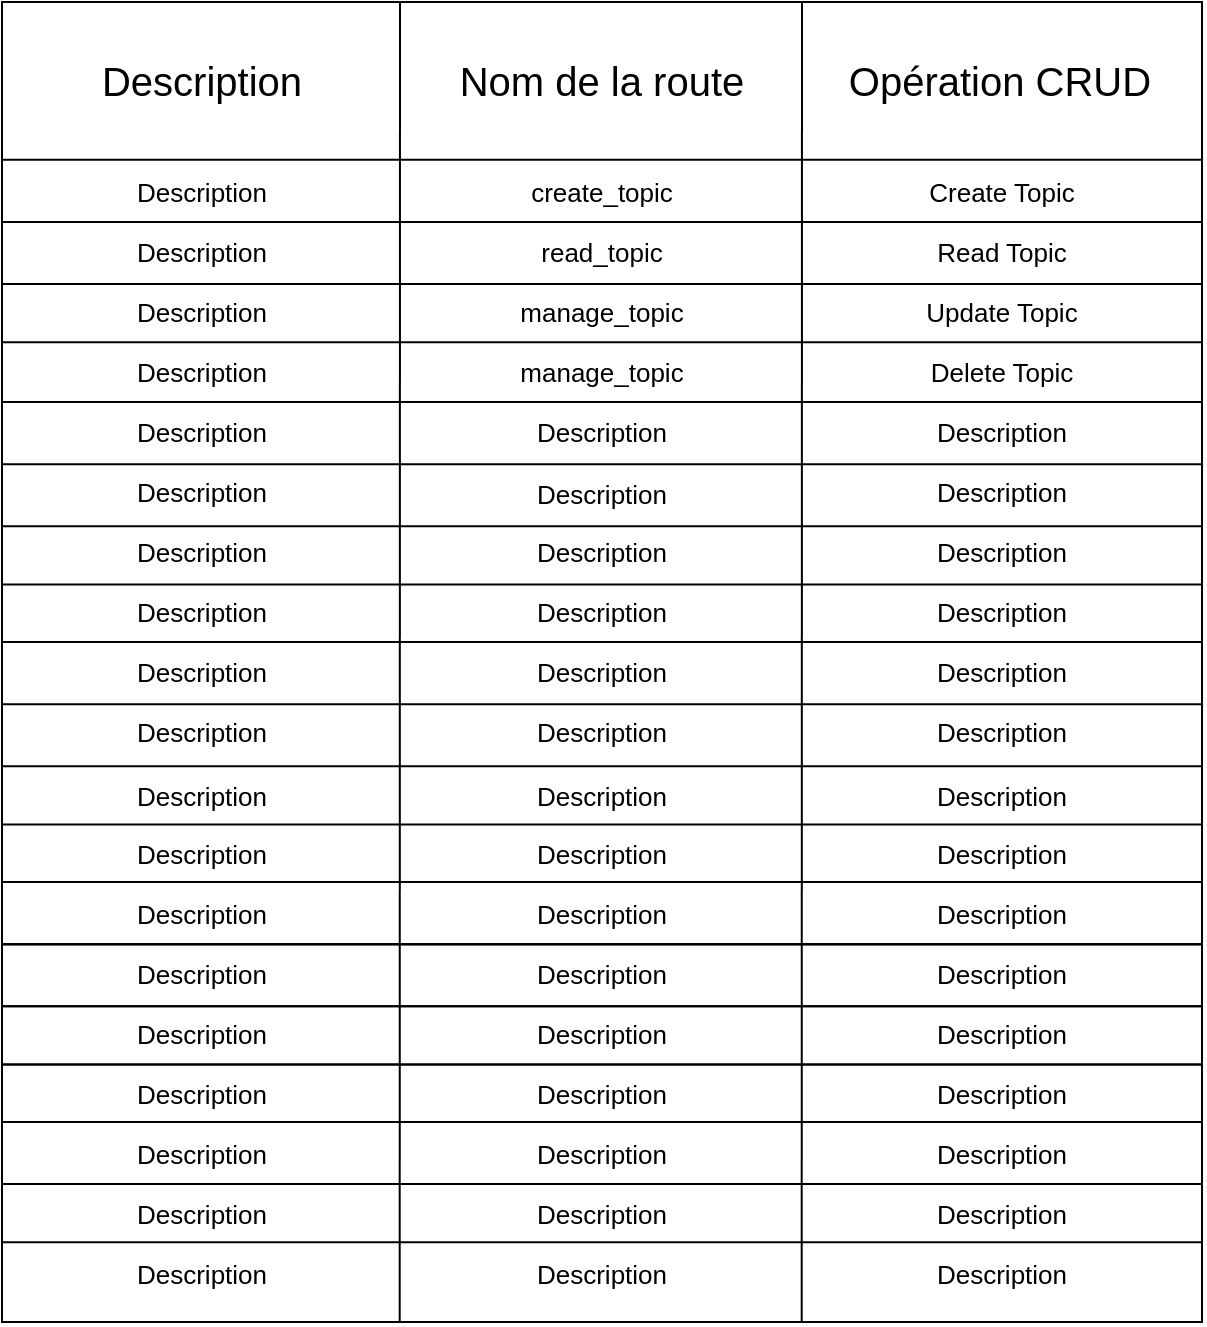 <mxfile version="17.1.2" type="device"><diagram id="2NZ8hXQLQXaGf_vULwwr" name="Page-1"><mxGraphModel dx="981" dy="519" grid="1" gridSize="10" guides="1" tooltips="1" connect="1" arrows="1" fold="1" page="1" pageScale="1" pageWidth="827" pageHeight="1169" math="0" shadow="0"><root><mxCell id="0"/><mxCell id="1" parent="0"/><mxCell id="YkmfEa0HRwxWb4XZnIhn-1" value="" style="rounded=0;whiteSpace=wrap;html=1;fillColor=none;" vertex="1" parent="1"><mxGeometry x="80" y="40" width="600" height="660" as="geometry"/></mxCell><mxCell id="YkmfEa0HRwxWb4XZnIhn-2" value="" style="endArrow=none;html=1;rounded=0;exitX=0.214;exitY=1;exitDx=0;exitDy=0;exitPerimeter=0;" edge="1" parent="1"><mxGeometry width="50" height="50" relative="1" as="geometry"><mxPoint x="278.84" y="700" as="sourcePoint"/><mxPoint x="279" y="40" as="targetPoint"/></mxGeometry></mxCell><mxCell id="YkmfEa0HRwxWb4XZnIhn-3" value="" style="endArrow=none;html=1;rounded=0;exitX=0.214;exitY=1;exitDx=0;exitDy=0;exitPerimeter=0;" edge="1" parent="1"><mxGeometry width="50" height="50" relative="1" as="geometry"><mxPoint x="479.84" y="700" as="sourcePoint"/><mxPoint x="480" y="40" as="targetPoint"/></mxGeometry></mxCell><mxCell id="YkmfEa0HRwxWb4XZnIhn-5" value="" style="endArrow=none;html=1;rounded=0;entryX=0;entryY=0.121;entryDx=0;entryDy=0;entryPerimeter=0;exitX=1;exitY=0.121;exitDx=0;exitDy=0;exitPerimeter=0;" edge="1" parent="1"><mxGeometry width="50" height="50" relative="1" as="geometry"><mxPoint x="680" y="118.86" as="sourcePoint"/><mxPoint x="80" y="118.86" as="targetPoint"/></mxGeometry></mxCell><mxCell id="YkmfEa0HRwxWb4XZnIhn-6" value="Description" style="text;html=1;strokeColor=none;fillColor=none;align=center;verticalAlign=middle;whiteSpace=wrap;rounded=0;fontSize=20;" vertex="1" parent="1"><mxGeometry x="110" y="64" width="140" height="30" as="geometry"/></mxCell><mxCell id="YkmfEa0HRwxWb4XZnIhn-7" value="Nom de la route" style="text;html=1;strokeColor=none;fillColor=none;align=center;verticalAlign=middle;whiteSpace=wrap;rounded=0;fontSize=20;" vertex="1" parent="1"><mxGeometry x="300" y="64" width="160" height="30" as="geometry"/></mxCell><mxCell id="YkmfEa0HRwxWb4XZnIhn-8" value="Opération CRUD" style="text;html=1;strokeColor=none;fillColor=none;align=center;verticalAlign=middle;whiteSpace=wrap;rounded=0;fontSize=20;" vertex="1" parent="1"><mxGeometry x="484" y="64" width="190" height="30" as="geometry"/></mxCell><mxCell id="YkmfEa0HRwxWb4XZnIhn-9" value="" style="endArrow=none;html=1;rounded=0;entryX=0;entryY=0.121;entryDx=0;entryDy=0;entryPerimeter=0;exitX=1;exitY=0.121;exitDx=0;exitDy=0;exitPerimeter=0;" edge="1" parent="1"><mxGeometry width="50" height="50" relative="1" as="geometry"><mxPoint x="680" y="150" as="sourcePoint"/><mxPoint x="80" y="150" as="targetPoint"/></mxGeometry></mxCell><mxCell id="YkmfEa0HRwxWb4XZnIhn-10" value="" style="endArrow=none;html=1;rounded=0;entryX=0;entryY=0.121;entryDx=0;entryDy=0;entryPerimeter=0;exitX=1;exitY=0.121;exitDx=0;exitDy=0;exitPerimeter=0;" edge="1" parent="1"><mxGeometry width="50" height="50" relative="1" as="geometry"><mxPoint x="680" y="181" as="sourcePoint"/><mxPoint x="80" y="181" as="targetPoint"/></mxGeometry></mxCell><mxCell id="YkmfEa0HRwxWb4XZnIhn-11" value="" style="endArrow=none;html=1;rounded=0;entryX=0;entryY=0.121;entryDx=0;entryDy=0;entryPerimeter=0;exitX=1;exitY=0.121;exitDx=0;exitDy=0;exitPerimeter=0;" edge="1" parent="1"><mxGeometry width="50" height="50" relative="1" as="geometry"><mxPoint x="680" y="210.14" as="sourcePoint"/><mxPoint x="80" y="210.14" as="targetPoint"/></mxGeometry></mxCell><mxCell id="YkmfEa0HRwxWb4XZnIhn-12" value="" style="endArrow=none;html=1;rounded=0;entryX=0;entryY=0.121;entryDx=0;entryDy=0;entryPerimeter=0;exitX=1;exitY=0.121;exitDx=0;exitDy=0;exitPerimeter=0;" edge="1" parent="1"><mxGeometry width="50" height="50" relative="1" as="geometry"><mxPoint x="680" y="240" as="sourcePoint"/><mxPoint x="80" y="240" as="targetPoint"/></mxGeometry></mxCell><mxCell id="YkmfEa0HRwxWb4XZnIhn-13" value="" style="endArrow=none;html=1;rounded=0;entryX=0;entryY=0.121;entryDx=0;entryDy=0;entryPerimeter=0;exitX=1;exitY=0.121;exitDx=0;exitDy=0;exitPerimeter=0;" edge="1" parent="1"><mxGeometry width="50" height="50" relative="1" as="geometry"><mxPoint x="680" y="271.14" as="sourcePoint"/><mxPoint x="80" y="271.14" as="targetPoint"/></mxGeometry></mxCell><mxCell id="YkmfEa0HRwxWb4XZnIhn-14" value="" style="endArrow=none;html=1;rounded=0;entryX=0;entryY=0.121;entryDx=0;entryDy=0;entryPerimeter=0;exitX=1;exitY=0.121;exitDx=0;exitDy=0;exitPerimeter=0;" edge="1" parent="1"><mxGeometry width="50" height="50" relative="1" as="geometry"><mxPoint x="680" y="302.14" as="sourcePoint"/><mxPoint x="80" y="302.14" as="targetPoint"/></mxGeometry></mxCell><mxCell id="YkmfEa0HRwxWb4XZnIhn-15" value="" style="endArrow=none;html=1;rounded=0;entryX=0;entryY=0.121;entryDx=0;entryDy=0;entryPerimeter=0;exitX=1;exitY=0.121;exitDx=0;exitDy=0;exitPerimeter=0;" edge="1" parent="1"><mxGeometry width="50" height="50" relative="1" as="geometry"><mxPoint x="680" y="331.28" as="sourcePoint"/><mxPoint x="80" y="331.28" as="targetPoint"/></mxGeometry></mxCell><mxCell id="YkmfEa0HRwxWb4XZnIhn-16" value="" style="endArrow=none;html=1;rounded=0;entryX=0;entryY=0.121;entryDx=0;entryDy=0;entryPerimeter=0;exitX=1;exitY=0.121;exitDx=0;exitDy=0;exitPerimeter=0;" edge="1" parent="1"><mxGeometry width="50" height="50" relative="1" as="geometry"><mxPoint x="680" y="360" as="sourcePoint"/><mxPoint x="80" y="360" as="targetPoint"/></mxGeometry></mxCell><mxCell id="YkmfEa0HRwxWb4XZnIhn-17" value="" style="endArrow=none;html=1;rounded=0;entryX=0;entryY=0.121;entryDx=0;entryDy=0;entryPerimeter=0;exitX=1;exitY=0.121;exitDx=0;exitDy=0;exitPerimeter=0;" edge="1" parent="1"><mxGeometry width="50" height="50" relative="1" as="geometry"><mxPoint x="680" y="391.14" as="sourcePoint"/><mxPoint x="80" y="391.14" as="targetPoint"/></mxGeometry></mxCell><mxCell id="YkmfEa0HRwxWb4XZnIhn-18" value="" style="endArrow=none;html=1;rounded=0;entryX=0;entryY=0.121;entryDx=0;entryDy=0;entryPerimeter=0;exitX=1;exitY=0.121;exitDx=0;exitDy=0;exitPerimeter=0;" edge="1" parent="1"><mxGeometry width="50" height="50" relative="1" as="geometry"><mxPoint x="680" y="422.14" as="sourcePoint"/><mxPoint x="80" y="422.14" as="targetPoint"/></mxGeometry></mxCell><mxCell id="YkmfEa0HRwxWb4XZnIhn-19" value="" style="endArrow=none;html=1;rounded=0;entryX=0;entryY=0.121;entryDx=0;entryDy=0;entryPerimeter=0;exitX=1;exitY=0.121;exitDx=0;exitDy=0;exitPerimeter=0;" edge="1" parent="1"><mxGeometry width="50" height="50" relative="1" as="geometry"><mxPoint x="680" y="451.28" as="sourcePoint"/><mxPoint x="80" y="451.28" as="targetPoint"/></mxGeometry></mxCell><mxCell id="YkmfEa0HRwxWb4XZnIhn-20" value="" style="endArrow=none;html=1;rounded=0;entryX=0;entryY=0.121;entryDx=0;entryDy=0;entryPerimeter=0;exitX=1;exitY=0.121;exitDx=0;exitDy=0;exitPerimeter=0;" edge="1" parent="1"><mxGeometry width="50" height="50" relative="1" as="geometry"><mxPoint x="680" y="480" as="sourcePoint"/><mxPoint x="80" y="480" as="targetPoint"/></mxGeometry></mxCell><mxCell id="YkmfEa0HRwxWb4XZnIhn-21" value="" style="endArrow=none;html=1;rounded=0;entryX=0;entryY=0.121;entryDx=0;entryDy=0;entryPerimeter=0;exitX=1;exitY=0.121;exitDx=0;exitDy=0;exitPerimeter=0;" edge="1" parent="1"><mxGeometry width="50" height="50" relative="1" as="geometry"><mxPoint x="680" y="511.14" as="sourcePoint"/><mxPoint x="80" y="511.14" as="targetPoint"/></mxGeometry></mxCell><mxCell id="YkmfEa0HRwxWb4XZnIhn-22" value="" style="endArrow=none;html=1;rounded=0;entryX=0;entryY=0.121;entryDx=0;entryDy=0;entryPerimeter=0;exitX=1;exitY=0.121;exitDx=0;exitDy=0;exitPerimeter=0;" edge="1" parent="1"><mxGeometry width="50" height="50" relative="1" as="geometry"><mxPoint x="680" y="542.14" as="sourcePoint"/><mxPoint x="80" y="542.14" as="targetPoint"/></mxGeometry></mxCell><mxCell id="YkmfEa0HRwxWb4XZnIhn-23" value="" style="endArrow=none;html=1;rounded=0;entryX=0;entryY=0.121;entryDx=0;entryDy=0;entryPerimeter=0;exitX=1;exitY=0.121;exitDx=0;exitDy=0;exitPerimeter=0;" edge="1" parent="1"><mxGeometry width="50" height="50" relative="1" as="geometry"><mxPoint x="680" y="571.28" as="sourcePoint"/><mxPoint x="80" y="571.28" as="targetPoint"/></mxGeometry></mxCell><mxCell id="YkmfEa0HRwxWb4XZnIhn-26" value="" style="endArrow=none;html=1;rounded=0;entryX=0;entryY=0.121;entryDx=0;entryDy=0;entryPerimeter=0;exitX=1;exitY=0.121;exitDx=0;exitDy=0;exitPerimeter=0;" edge="1" parent="1"><mxGeometry width="50" height="50" relative="1" as="geometry"><mxPoint x="680" y="511.14" as="sourcePoint"/><mxPoint x="80" y="511.14" as="targetPoint"/></mxGeometry></mxCell><mxCell id="YkmfEa0HRwxWb4XZnIhn-29" value="" style="endArrow=none;html=1;rounded=0;entryX=0;entryY=0.121;entryDx=0;entryDy=0;entryPerimeter=0;exitX=1;exitY=0.121;exitDx=0;exitDy=0;exitPerimeter=0;" edge="1" parent="1"><mxGeometry width="50" height="50" relative="1" as="geometry"><mxPoint x="680" y="571.28" as="sourcePoint"/><mxPoint x="80" y="571.28" as="targetPoint"/></mxGeometry></mxCell><mxCell id="YkmfEa0HRwxWb4XZnIhn-30" value="" style="endArrow=none;html=1;rounded=0;entryX=0;entryY=0.121;entryDx=0;entryDy=0;entryPerimeter=0;exitX=1;exitY=0.121;exitDx=0;exitDy=0;exitPerimeter=0;" edge="1" parent="1"><mxGeometry width="50" height="50" relative="1" as="geometry"><mxPoint x="680" y="542.14" as="sourcePoint"/><mxPoint x="80" y="542.14" as="targetPoint"/></mxGeometry></mxCell><mxCell id="YkmfEa0HRwxWb4XZnIhn-31" value="" style="endArrow=none;html=1;rounded=0;entryX=0;entryY=0.121;entryDx=0;entryDy=0;entryPerimeter=0;exitX=1;exitY=0.121;exitDx=0;exitDy=0;exitPerimeter=0;" edge="1" parent="1"><mxGeometry width="50" height="50" relative="1" as="geometry"><mxPoint x="680" y="511.14" as="sourcePoint"/><mxPoint x="80" y="511.14" as="targetPoint"/></mxGeometry></mxCell><mxCell id="YkmfEa0HRwxWb4XZnIhn-32" value="" style="endArrow=none;html=1;rounded=0;entryX=0;entryY=0.121;entryDx=0;entryDy=0;entryPerimeter=0;exitX=1;exitY=0.121;exitDx=0;exitDy=0;exitPerimeter=0;" edge="1" parent="1"><mxGeometry width="50" height="50" relative="1" as="geometry"><mxPoint x="680" y="660.14" as="sourcePoint"/><mxPoint x="80" y="660.14" as="targetPoint"/></mxGeometry></mxCell><mxCell id="YkmfEa0HRwxWb4XZnIhn-33" value="" style="endArrow=none;html=1;rounded=0;entryX=0;entryY=0.121;entryDx=0;entryDy=0;entryPerimeter=0;exitX=1;exitY=0.121;exitDx=0;exitDy=0;exitPerimeter=0;" edge="1" parent="1"><mxGeometry width="50" height="50" relative="1" as="geometry"><mxPoint x="680" y="631.0" as="sourcePoint"/><mxPoint x="80" y="631.0" as="targetPoint"/></mxGeometry></mxCell><mxCell id="YkmfEa0HRwxWb4XZnIhn-34" value="" style="endArrow=none;html=1;rounded=0;entryX=0;entryY=0.121;entryDx=0;entryDy=0;entryPerimeter=0;exitX=1;exitY=0.121;exitDx=0;exitDy=0;exitPerimeter=0;" edge="1" parent="1"><mxGeometry width="50" height="50" relative="1" as="geometry"><mxPoint x="680" y="600.0" as="sourcePoint"/><mxPoint x="80" y="600.0" as="targetPoint"/></mxGeometry></mxCell><mxCell id="YkmfEa0HRwxWb4XZnIhn-35" value="Description" style="text;html=1;strokeColor=none;fillColor=none;align=center;verticalAlign=middle;whiteSpace=wrap;rounded=0;fontSize=13;" vertex="1" parent="1"><mxGeometry x="80" y="120" width="200" height="30" as="geometry"/></mxCell><mxCell id="YkmfEa0HRwxWb4XZnIhn-36" value="create_topic" style="text;html=1;strokeColor=none;fillColor=none;align=center;verticalAlign=middle;whiteSpace=wrap;rounded=0;fontSize=13;" vertex="1" parent="1"><mxGeometry x="280" y="120" width="200" height="30" as="geometry"/></mxCell><mxCell id="YkmfEa0HRwxWb4XZnIhn-37" value="Create Topic" style="text;html=1;strokeColor=none;fillColor=none;align=center;verticalAlign=middle;whiteSpace=wrap;rounded=0;fontSize=13;" vertex="1" parent="1"><mxGeometry x="480" y="120" width="200" height="30" as="geometry"/></mxCell><mxCell id="YkmfEa0HRwxWb4XZnIhn-38" value="Description" style="text;html=1;strokeColor=none;fillColor=none;align=center;verticalAlign=middle;whiteSpace=wrap;rounded=0;fontSize=13;" vertex="1" parent="1"><mxGeometry x="80" y="150" width="200" height="30" as="geometry"/></mxCell><mxCell id="YkmfEa0HRwxWb4XZnIhn-39" value="read_topic" style="text;html=1;strokeColor=none;fillColor=none;align=center;verticalAlign=middle;whiteSpace=wrap;rounded=0;fontSize=13;" vertex="1" parent="1"><mxGeometry x="280" y="150" width="200" height="30" as="geometry"/></mxCell><mxCell id="YkmfEa0HRwxWb4XZnIhn-40" value="Read Topic" style="text;html=1;strokeColor=none;fillColor=none;align=center;verticalAlign=middle;whiteSpace=wrap;rounded=0;fontSize=13;" vertex="1" parent="1"><mxGeometry x="480" y="150" width="200" height="30" as="geometry"/></mxCell><mxCell id="YkmfEa0HRwxWb4XZnIhn-41" value="Description" style="text;html=1;strokeColor=none;fillColor=none;align=center;verticalAlign=middle;whiteSpace=wrap;rounded=0;fontSize=13;" vertex="1" parent="1"><mxGeometry x="80" y="180" width="200" height="30" as="geometry"/></mxCell><mxCell id="YkmfEa0HRwxWb4XZnIhn-42" value="manage_topic" style="text;html=1;strokeColor=none;fillColor=none;align=center;verticalAlign=middle;whiteSpace=wrap;rounded=0;fontSize=13;" vertex="1" parent="1"><mxGeometry x="280" y="180" width="200" height="30" as="geometry"/></mxCell><mxCell id="YkmfEa0HRwxWb4XZnIhn-43" value="Update Topic" style="text;html=1;strokeColor=none;fillColor=none;align=center;verticalAlign=middle;whiteSpace=wrap;rounded=0;fontSize=13;" vertex="1" parent="1"><mxGeometry x="480" y="180" width="200" height="30" as="geometry"/></mxCell><mxCell id="YkmfEa0HRwxWb4XZnIhn-44" value="Description" style="text;html=1;strokeColor=none;fillColor=none;align=center;verticalAlign=middle;whiteSpace=wrap;rounded=0;fontSize=13;" vertex="1" parent="1"><mxGeometry x="80" y="210" width="200" height="30" as="geometry"/></mxCell><mxCell id="YkmfEa0HRwxWb4XZnIhn-45" value="manage_topic" style="text;html=1;strokeColor=none;fillColor=none;align=center;verticalAlign=middle;whiteSpace=wrap;rounded=0;fontSize=13;" vertex="1" parent="1"><mxGeometry x="280" y="210" width="200" height="30" as="geometry"/></mxCell><mxCell id="YkmfEa0HRwxWb4XZnIhn-46" value="Delete Topic" style="text;html=1;strokeColor=none;fillColor=none;align=center;verticalAlign=middle;whiteSpace=wrap;rounded=0;fontSize=13;" vertex="1" parent="1"><mxGeometry x="480" y="210" width="200" height="30" as="geometry"/></mxCell><mxCell id="YkmfEa0HRwxWb4XZnIhn-67" value="Description" style="text;html=1;strokeColor=none;fillColor=none;align=center;verticalAlign=middle;whiteSpace=wrap;rounded=0;fontSize=13;" vertex="1" parent="1"><mxGeometry x="80" y="240" width="200" height="30" as="geometry"/></mxCell><mxCell id="YkmfEa0HRwxWb4XZnIhn-68" value="Description" style="text;html=1;strokeColor=none;fillColor=none;align=center;verticalAlign=middle;whiteSpace=wrap;rounded=0;fontSize=13;" vertex="1" parent="1"><mxGeometry x="80" y="270" width="200" height="30" as="geometry"/></mxCell><mxCell id="YkmfEa0HRwxWb4XZnIhn-69" value="Description" style="text;html=1;strokeColor=none;fillColor=none;align=center;verticalAlign=middle;whiteSpace=wrap;rounded=0;fontSize=13;" vertex="1" parent="1"><mxGeometry x="80" y="300" width="200" height="30" as="geometry"/></mxCell><mxCell id="YkmfEa0HRwxWb4XZnIhn-70" value="Description" style="text;html=1;strokeColor=none;fillColor=none;align=center;verticalAlign=middle;whiteSpace=wrap;rounded=0;fontSize=13;" vertex="1" parent="1"><mxGeometry x="80" y="330" width="200" height="30" as="geometry"/></mxCell><mxCell id="YkmfEa0HRwxWb4XZnIhn-71" value="Description" style="text;html=1;strokeColor=none;fillColor=none;align=center;verticalAlign=middle;whiteSpace=wrap;rounded=0;fontSize=13;" vertex="1" parent="1"><mxGeometry x="280" y="330" width="200" height="30" as="geometry"/></mxCell><mxCell id="YkmfEa0HRwxWb4XZnIhn-72" value="Description" style="text;html=1;strokeColor=none;fillColor=none;align=center;verticalAlign=middle;whiteSpace=wrap;rounded=0;fontSize=13;" vertex="1" parent="1"><mxGeometry x="480" y="330" width="200" height="30" as="geometry"/></mxCell><mxCell id="YkmfEa0HRwxWb4XZnIhn-73" value="Description" style="text;html=1;strokeColor=none;fillColor=none;align=center;verticalAlign=middle;whiteSpace=wrap;rounded=0;fontSize=13;" vertex="1" parent="1"><mxGeometry x="280" y="240" width="200" height="30" as="geometry"/></mxCell><mxCell id="YkmfEa0HRwxWb4XZnIhn-74" value="Description" style="text;html=1;strokeColor=none;fillColor=none;align=center;verticalAlign=middle;whiteSpace=wrap;rounded=0;fontSize=13;" vertex="1" parent="1"><mxGeometry x="280" y="300" width="200" height="30" as="geometry"/></mxCell><mxCell id="YkmfEa0HRwxWb4XZnIhn-75" value="Description" style="text;html=1;strokeColor=none;fillColor=none;align=center;verticalAlign=middle;whiteSpace=wrap;rounded=0;fontSize=13;" vertex="1" parent="1"><mxGeometry x="480" y="300" width="200" height="30" as="geometry"/></mxCell><mxCell id="YkmfEa0HRwxWb4XZnIhn-76" value="Description" style="text;html=1;strokeColor=none;fillColor=none;align=center;verticalAlign=middle;whiteSpace=wrap;rounded=0;fontSize=13;" vertex="1" parent="1"><mxGeometry x="480" y="270" width="200" height="30" as="geometry"/></mxCell><mxCell id="YkmfEa0HRwxWb4XZnIhn-77" value="Description" style="text;html=1;strokeColor=none;fillColor=none;align=center;verticalAlign=middle;whiteSpace=wrap;rounded=0;fontSize=13;" vertex="1" parent="1"><mxGeometry x="480" y="240" width="200" height="30" as="geometry"/></mxCell><mxCell id="YkmfEa0HRwxWb4XZnIhn-78" value="Description" style="text;html=1;strokeColor=none;fillColor=none;align=center;verticalAlign=middle;whiteSpace=wrap;rounded=0;fontSize=13;" vertex="1" parent="1"><mxGeometry x="280" y="271" width="200" height="30" as="geometry"/></mxCell><mxCell id="YkmfEa0HRwxWb4XZnIhn-102" value="Description" style="text;html=1;strokeColor=none;fillColor=none;align=center;verticalAlign=middle;whiteSpace=wrap;rounded=0;fontSize=13;" vertex="1" parent="1"><mxGeometry x="80" y="360" width="200" height="30" as="geometry"/></mxCell><mxCell id="YkmfEa0HRwxWb4XZnIhn-103" value="Description" style="text;html=1;strokeColor=none;fillColor=none;align=center;verticalAlign=middle;whiteSpace=wrap;rounded=0;fontSize=13;" vertex="1" parent="1"><mxGeometry x="280" y="360" width="200" height="30" as="geometry"/></mxCell><mxCell id="YkmfEa0HRwxWb4XZnIhn-104" value="Description" style="text;html=1;strokeColor=none;fillColor=none;align=center;verticalAlign=middle;whiteSpace=wrap;rounded=0;fontSize=13;" vertex="1" parent="1"><mxGeometry x="480" y="360" width="200" height="30" as="geometry"/></mxCell><mxCell id="YkmfEa0HRwxWb4XZnIhn-105" value="Description" style="text;html=1;strokeColor=none;fillColor=none;align=center;verticalAlign=middle;whiteSpace=wrap;rounded=0;fontSize=13;" vertex="1" parent="1"><mxGeometry x="80" y="390" width="200" height="30" as="geometry"/></mxCell><mxCell id="YkmfEa0HRwxWb4XZnIhn-106" value="Description" style="text;html=1;strokeColor=none;fillColor=none;align=center;verticalAlign=middle;whiteSpace=wrap;rounded=0;fontSize=13;" vertex="1" parent="1"><mxGeometry x="280" y="390" width="200" height="30" as="geometry"/></mxCell><mxCell id="YkmfEa0HRwxWb4XZnIhn-107" value="Description" style="text;html=1;strokeColor=none;fillColor=none;align=center;verticalAlign=middle;whiteSpace=wrap;rounded=0;fontSize=13;" vertex="1" parent="1"><mxGeometry x="480" y="390" width="200" height="30" as="geometry"/></mxCell><mxCell id="YkmfEa0HRwxWb4XZnIhn-108" value="Description" style="text;html=1;strokeColor=none;fillColor=none;align=center;verticalAlign=middle;whiteSpace=wrap;rounded=0;fontSize=13;" vertex="1" parent="1"><mxGeometry x="80" y="422" width="200" height="30" as="geometry"/></mxCell><mxCell id="YkmfEa0HRwxWb4XZnIhn-109" value="Description" style="text;html=1;strokeColor=none;fillColor=none;align=center;verticalAlign=middle;whiteSpace=wrap;rounded=0;fontSize=13;" vertex="1" parent="1"><mxGeometry x="280" y="422" width="200" height="30" as="geometry"/></mxCell><mxCell id="YkmfEa0HRwxWb4XZnIhn-110" value="Description" style="text;html=1;strokeColor=none;fillColor=none;align=center;verticalAlign=middle;whiteSpace=wrap;rounded=0;fontSize=13;" vertex="1" parent="1"><mxGeometry x="480" y="422" width="200" height="30" as="geometry"/></mxCell><mxCell id="YkmfEa0HRwxWb4XZnIhn-111" value="Description" style="text;html=1;strokeColor=none;fillColor=none;align=center;verticalAlign=middle;whiteSpace=wrap;rounded=0;fontSize=13;" vertex="1" parent="1"><mxGeometry x="80" y="451" width="200" height="30" as="geometry"/></mxCell><mxCell id="YkmfEa0HRwxWb4XZnIhn-112" value="Description" style="text;html=1;strokeColor=none;fillColor=none;align=center;verticalAlign=middle;whiteSpace=wrap;rounded=0;fontSize=13;" vertex="1" parent="1"><mxGeometry x="280" y="451" width="200" height="30" as="geometry"/></mxCell><mxCell id="YkmfEa0HRwxWb4XZnIhn-113" value="Description" style="text;html=1;strokeColor=none;fillColor=none;align=center;verticalAlign=middle;whiteSpace=wrap;rounded=0;fontSize=13;" vertex="1" parent="1"><mxGeometry x="480" y="451" width="200" height="30" as="geometry"/></mxCell><mxCell id="YkmfEa0HRwxWb4XZnIhn-114" value="Description" style="text;html=1;strokeColor=none;fillColor=none;align=center;verticalAlign=middle;whiteSpace=wrap;rounded=0;fontSize=13;" vertex="1" parent="1"><mxGeometry x="80" y="481" width="200" height="30" as="geometry"/></mxCell><mxCell id="YkmfEa0HRwxWb4XZnIhn-115" value="Description" style="text;html=1;strokeColor=none;fillColor=none;align=center;verticalAlign=middle;whiteSpace=wrap;rounded=0;fontSize=13;" vertex="1" parent="1"><mxGeometry x="280" y="481" width="200" height="30" as="geometry"/></mxCell><mxCell id="YkmfEa0HRwxWb4XZnIhn-116" value="Description" style="text;html=1;strokeColor=none;fillColor=none;align=center;verticalAlign=middle;whiteSpace=wrap;rounded=0;fontSize=13;" vertex="1" parent="1"><mxGeometry x="480" y="481" width="200" height="30" as="geometry"/></mxCell><mxCell id="YkmfEa0HRwxWb4XZnIhn-117" value="Description" style="text;html=1;strokeColor=none;fillColor=none;align=center;verticalAlign=middle;whiteSpace=wrap;rounded=0;fontSize=13;" vertex="1" parent="1"><mxGeometry x="80" y="511" width="200" height="30" as="geometry"/></mxCell><mxCell id="YkmfEa0HRwxWb4XZnIhn-118" value="Description" style="text;html=1;strokeColor=none;fillColor=none;align=center;verticalAlign=middle;whiteSpace=wrap;rounded=0;fontSize=13;" vertex="1" parent="1"><mxGeometry x="280" y="511" width="200" height="30" as="geometry"/></mxCell><mxCell id="YkmfEa0HRwxWb4XZnIhn-119" value="Description" style="text;html=1;strokeColor=none;fillColor=none;align=center;verticalAlign=middle;whiteSpace=wrap;rounded=0;fontSize=13;" vertex="1" parent="1"><mxGeometry x="480" y="511" width="200" height="30" as="geometry"/></mxCell><mxCell id="YkmfEa0HRwxWb4XZnIhn-120" value="Description" style="text;html=1;strokeColor=none;fillColor=none;align=center;verticalAlign=middle;whiteSpace=wrap;rounded=0;fontSize=13;" vertex="1" parent="1"><mxGeometry x="80" y="541" width="200" height="30" as="geometry"/></mxCell><mxCell id="YkmfEa0HRwxWb4XZnIhn-121" value="Description" style="text;html=1;strokeColor=none;fillColor=none;align=center;verticalAlign=middle;whiteSpace=wrap;rounded=0;fontSize=13;" vertex="1" parent="1"><mxGeometry x="280" y="541" width="200" height="30" as="geometry"/></mxCell><mxCell id="YkmfEa0HRwxWb4XZnIhn-122" value="Description" style="text;html=1;strokeColor=none;fillColor=none;align=center;verticalAlign=middle;whiteSpace=wrap;rounded=0;fontSize=13;" vertex="1" parent="1"><mxGeometry x="480" y="541" width="200" height="30" as="geometry"/></mxCell><mxCell id="YkmfEa0HRwxWb4XZnIhn-123" value="Description" style="text;html=1;strokeColor=none;fillColor=none;align=center;verticalAlign=middle;whiteSpace=wrap;rounded=0;fontSize=13;" vertex="1" parent="1"><mxGeometry x="80" y="571" width="200" height="30" as="geometry"/></mxCell><mxCell id="YkmfEa0HRwxWb4XZnIhn-124" value="Description" style="text;html=1;strokeColor=none;fillColor=none;align=center;verticalAlign=middle;whiteSpace=wrap;rounded=0;fontSize=13;" vertex="1" parent="1"><mxGeometry x="280" y="571" width="200" height="30" as="geometry"/></mxCell><mxCell id="YkmfEa0HRwxWb4XZnIhn-125" value="Description" style="text;html=1;strokeColor=none;fillColor=none;align=center;verticalAlign=middle;whiteSpace=wrap;rounded=0;fontSize=13;" vertex="1" parent="1"><mxGeometry x="480" y="571" width="200" height="30" as="geometry"/></mxCell><mxCell id="YkmfEa0HRwxWb4XZnIhn-126" value="Description" style="text;html=1;strokeColor=none;fillColor=none;align=center;verticalAlign=middle;whiteSpace=wrap;rounded=0;fontSize=13;" vertex="1" parent="1"><mxGeometry x="80" y="601" width="200" height="30" as="geometry"/></mxCell><mxCell id="YkmfEa0HRwxWb4XZnIhn-127" value="Description" style="text;html=1;strokeColor=none;fillColor=none;align=center;verticalAlign=middle;whiteSpace=wrap;rounded=0;fontSize=13;" vertex="1" parent="1"><mxGeometry x="280" y="601" width="200" height="30" as="geometry"/></mxCell><mxCell id="YkmfEa0HRwxWb4XZnIhn-128" value="Description" style="text;html=1;strokeColor=none;fillColor=none;align=center;verticalAlign=middle;whiteSpace=wrap;rounded=0;fontSize=13;" vertex="1" parent="1"><mxGeometry x="480" y="601" width="200" height="30" as="geometry"/></mxCell><mxCell id="YkmfEa0HRwxWb4XZnIhn-129" value="Description" style="text;html=1;strokeColor=none;fillColor=none;align=center;verticalAlign=middle;whiteSpace=wrap;rounded=0;fontSize=13;" vertex="1" parent="1"><mxGeometry x="80" y="631" width="200" height="30" as="geometry"/></mxCell><mxCell id="YkmfEa0HRwxWb4XZnIhn-130" value="Description" style="text;html=1;strokeColor=none;fillColor=none;align=center;verticalAlign=middle;whiteSpace=wrap;rounded=0;fontSize=13;" vertex="1" parent="1"><mxGeometry x="280" y="631" width="200" height="30" as="geometry"/></mxCell><mxCell id="YkmfEa0HRwxWb4XZnIhn-131" value="Description" style="text;html=1;strokeColor=none;fillColor=none;align=center;verticalAlign=middle;whiteSpace=wrap;rounded=0;fontSize=13;" vertex="1" parent="1"><mxGeometry x="480" y="631" width="200" height="30" as="geometry"/></mxCell><mxCell id="YkmfEa0HRwxWb4XZnIhn-132" value="Description" style="text;html=1;strokeColor=none;fillColor=none;align=center;verticalAlign=middle;whiteSpace=wrap;rounded=0;fontSize=13;" vertex="1" parent="1"><mxGeometry x="80" y="661" width="200" height="30" as="geometry"/></mxCell><mxCell id="YkmfEa0HRwxWb4XZnIhn-133" value="Description" style="text;html=1;strokeColor=none;fillColor=none;align=center;verticalAlign=middle;whiteSpace=wrap;rounded=0;fontSize=13;" vertex="1" parent="1"><mxGeometry x="280" y="661" width="200" height="30" as="geometry"/></mxCell><mxCell id="YkmfEa0HRwxWb4XZnIhn-134" value="Description" style="text;html=1;strokeColor=none;fillColor=none;align=center;verticalAlign=middle;whiteSpace=wrap;rounded=0;fontSize=13;" vertex="1" parent="1"><mxGeometry x="480" y="661" width="200" height="30" as="geometry"/></mxCell></root></mxGraphModel></diagram></mxfile>